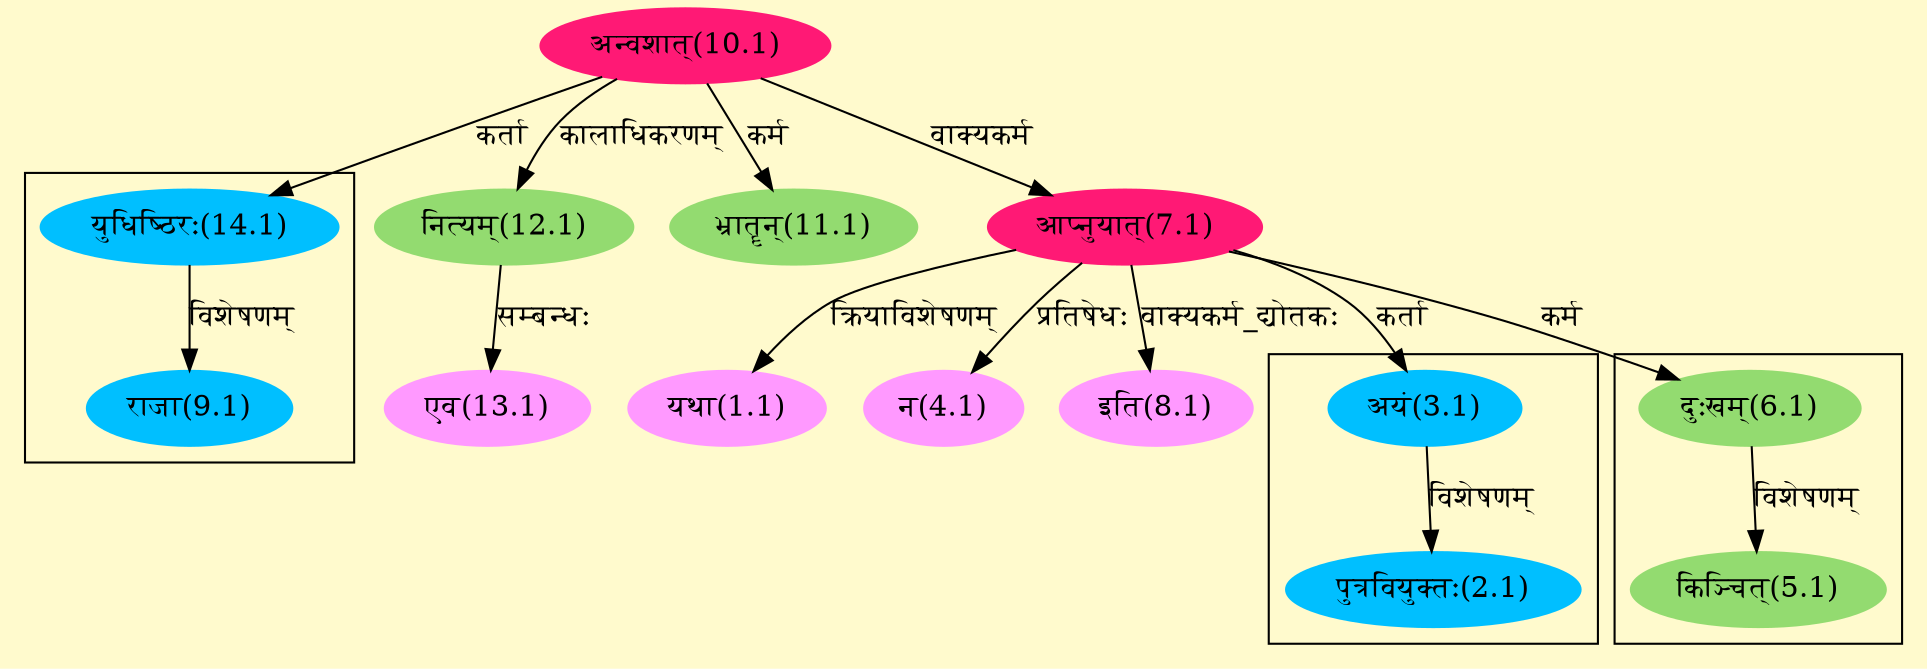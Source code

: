 digraph G{
rankdir=BT;
 compound=true;
 bgcolor="lemonchiffon1";

subgraph cluster_1{
Node2_1 [style=filled, color="#00BFFF" label = "पुत्रवियुक्तः(2.1)"]
Node3_1 [style=filled, color="#00BFFF" label = "अयं(3.1)"]

}

subgraph cluster_2{
Node5_1 [style=filled, color="#93DB70" label = "किञ्चित्(5.1)"]
Node6_1 [style=filled, color="#93DB70" label = "दुःखम्(6.1)"]

}

subgraph cluster_3{
Node9_1 [style=filled, color="#00BFFF" label = "राजा(9.1)"]
Node14_1 [style=filled, color="#00BFFF" label = "युधिष्ठिरः(14.1)"]

}
Node1_1 [style=filled, color="#FF99FF" label = "यथा(1.1)"]
Node7_1 [style=filled, color="#FF1975" label = "आप्नुयात्(7.1)"]
Node3_1 [style=filled, color="#00BFFF" label = "अयं(3.1)"]
Node4_1 [style=filled, color="#FF99FF" label = "न(4.1)"]
Node6_1 [style=filled, color="#93DB70" label = "दुःखम्(6.1)"]
Node10_1 [style=filled, color="#FF1975" label = "अन्वशात्(10.1)"]
Node8_1 [style=filled, color="#FF99FF" label = "इति(8.1)"]
Node14_1 [style=filled, color="#00BFFF" label = "युधिष्ठिरः(14.1)"]
Node11_1 [style=filled, color="#93DB70" label = "भ्रातॄन्(11.1)"]
Node12_1 [style=filled, color="#93DB70" label = "नित्यम्(12.1)"]
Node13_1 [style=filled, color="#FF99FF" label = "एव(13.1)"]
/* Start of Relations section */

Node1_1 -> Node7_1 [  label="क्रियाविशेषणम्"  dir="back" ]
Node2_1 -> Node3_1 [  label="विशेषणम्"  dir="back" ]
Node3_1 -> Node7_1 [  label="कर्ता"  dir="back" ]
Node4_1 -> Node7_1 [  label="प्रतिषेधः"  dir="back" ]
Node5_1 -> Node6_1 [  label="विशेषणम्"  dir="back" ]
Node6_1 -> Node7_1 [  label="कर्म"  dir="back" ]
Node7_1 -> Node10_1 [  label="वाक्यकर्म"  dir="back" ]
Node8_1 -> Node7_1 [  label="वाक्यकर्म_द्योतकः"  dir="back" ]
Node9_1 -> Node14_1 [  label="विशेषणम्"  dir="back" ]
Node11_1 -> Node10_1 [  label="कर्म"  dir="back" ]
Node12_1 -> Node10_1 [  label="कालाधिकरणम्"  dir="back" ]
Node13_1 -> Node12_1 [  label="सम्बन्धः"  dir="back" ]
Node14_1 -> Node10_1 [  label="कर्ता"  dir="back" ]
}
